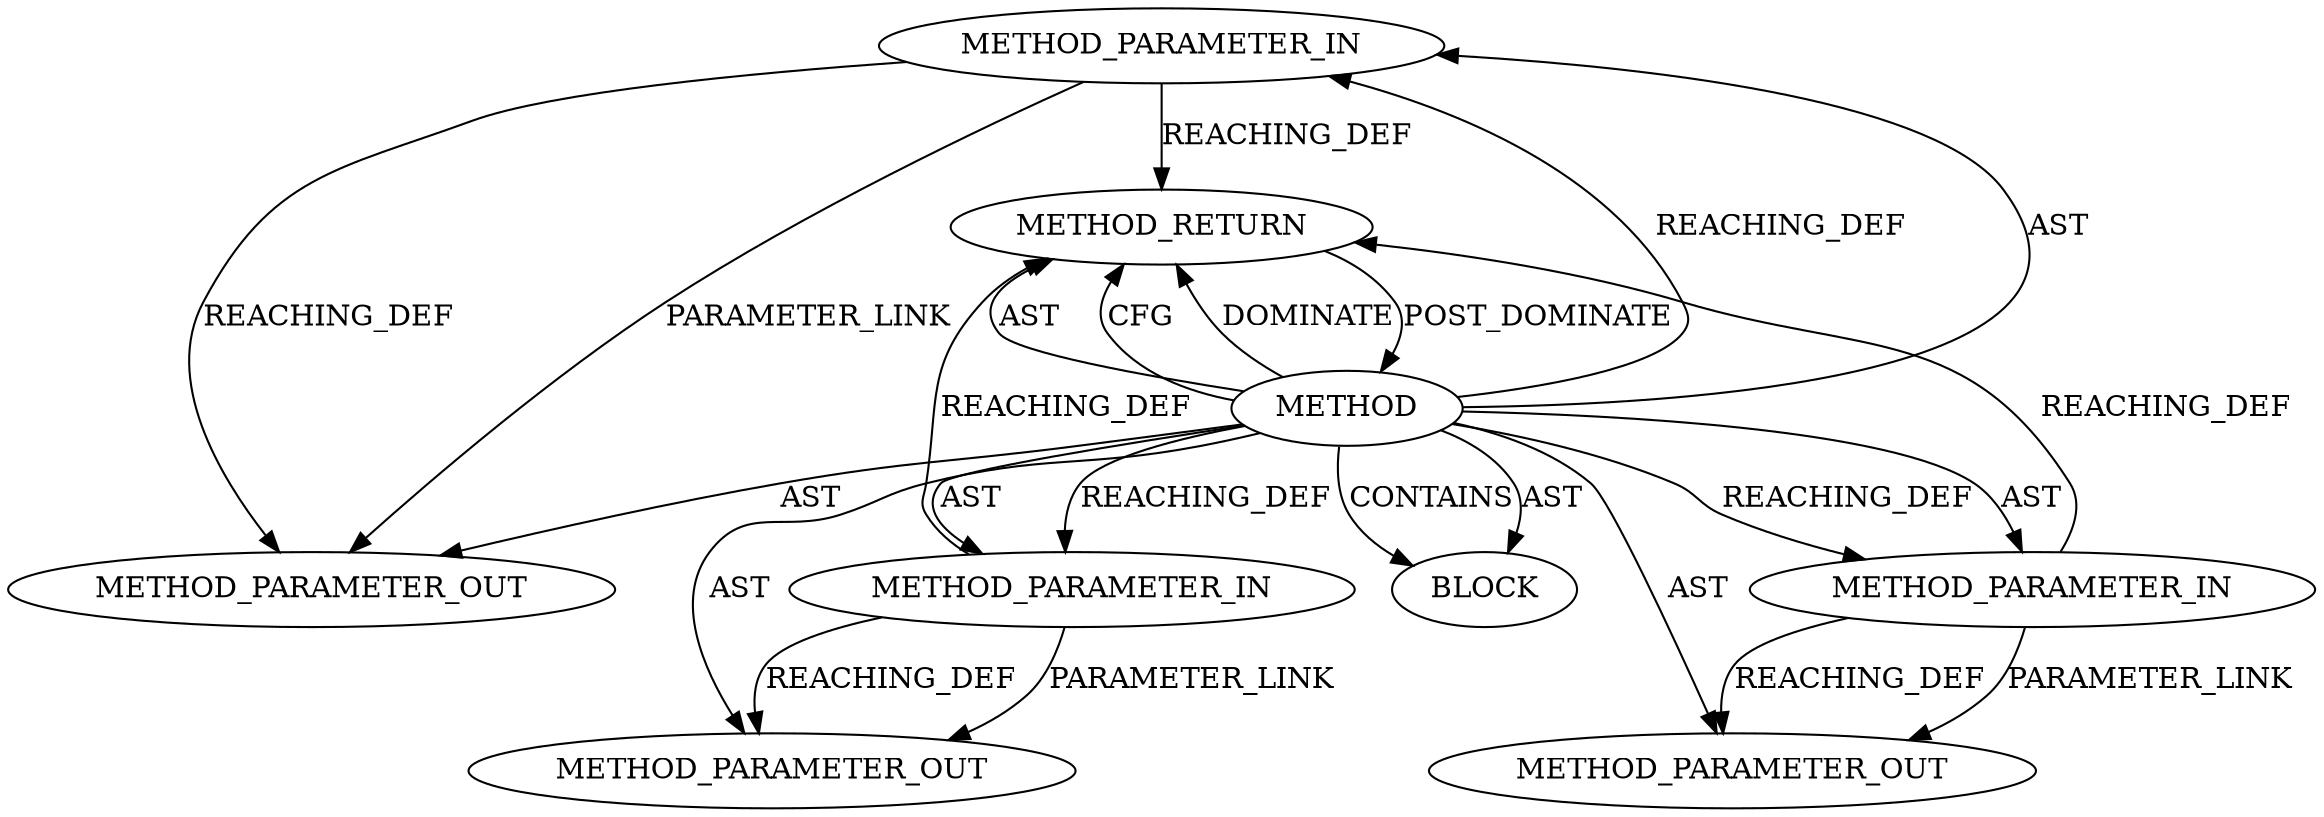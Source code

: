 digraph {
  12515 [label=METHOD_PARAMETER_IN ORDER=2 CODE="p2" IS_VARIADIC=false TYPE_FULL_NAME="ANY" EVALUATION_STRATEGY="BY_VALUE" INDEX=2 NAME="p2"]
  12513 [label=METHOD AST_PARENT_TYPE="NAMESPACE_BLOCK" AST_PARENT_FULL_NAME="<global>" ORDER=0 CODE="<empty>" FULL_NAME="ceph_msg_data_next" IS_EXTERNAL=true FILENAME="<empty>" SIGNATURE="" NAME="ceph_msg_data_next"]
  12514 [label=METHOD_PARAMETER_IN ORDER=1 CODE="p1" IS_VARIADIC=false TYPE_FULL_NAME="ANY" EVALUATION_STRATEGY="BY_VALUE" INDEX=1 NAME="p1"]
  13496 [label=METHOD_PARAMETER_OUT ORDER=3 CODE="p3" IS_VARIADIC=false TYPE_FULL_NAME="ANY" EVALUATION_STRATEGY="BY_VALUE" INDEX=3 NAME="p3"]
  13495 [label=METHOD_PARAMETER_OUT ORDER=2 CODE="p2" IS_VARIADIC=false TYPE_FULL_NAME="ANY" EVALUATION_STRATEGY="BY_VALUE" INDEX=2 NAME="p2"]
  12517 [label=BLOCK ORDER=1 ARGUMENT_INDEX=1 CODE="<empty>" TYPE_FULL_NAME="ANY"]
  13494 [label=METHOD_PARAMETER_OUT ORDER=1 CODE="p1" IS_VARIADIC=false TYPE_FULL_NAME="ANY" EVALUATION_STRATEGY="BY_VALUE" INDEX=1 NAME="p1"]
  12518 [label=METHOD_RETURN ORDER=2 CODE="RET" TYPE_FULL_NAME="ANY" EVALUATION_STRATEGY="BY_VALUE"]
  12516 [label=METHOD_PARAMETER_IN ORDER=3 CODE="p3" IS_VARIADIC=false TYPE_FULL_NAME="ANY" EVALUATION_STRATEGY="BY_VALUE" INDEX=3 NAME="p3"]
  12514 -> 12518 [label=REACHING_DEF VARIABLE="p1"]
  12513 -> 12514 [label=REACHING_DEF VARIABLE=""]
  12515 -> 13495 [label=REACHING_DEF VARIABLE="p2"]
  12513 -> 13494 [label=AST ]
  12515 -> 12518 [label=REACHING_DEF VARIABLE="p2"]
  12516 -> 13496 [label=PARAMETER_LINK ]
  12513 -> 12515 [label=AST ]
  12513 -> 12517 [label=CONTAINS ]
  12514 -> 13494 [label=REACHING_DEF VARIABLE="p1"]
  12513 -> 13496 [label=AST ]
  12513 -> 12518 [label=AST ]
  12516 -> 12518 [label=REACHING_DEF VARIABLE="p3"]
  12513 -> 12518 [label=CFG ]
  12513 -> 12517 [label=AST ]
  12513 -> 12515 [label=REACHING_DEF VARIABLE=""]
  12513 -> 12516 [label=AST ]
  12513 -> 12514 [label=AST ]
  12514 -> 13494 [label=PARAMETER_LINK ]
  12513 -> 12516 [label=REACHING_DEF VARIABLE=""]
  12513 -> 13495 [label=AST ]
  12516 -> 13496 [label=REACHING_DEF VARIABLE="p3"]
  12513 -> 12518 [label=DOMINATE ]
  12515 -> 13495 [label=PARAMETER_LINK ]
  12518 -> 12513 [label=POST_DOMINATE ]
}
